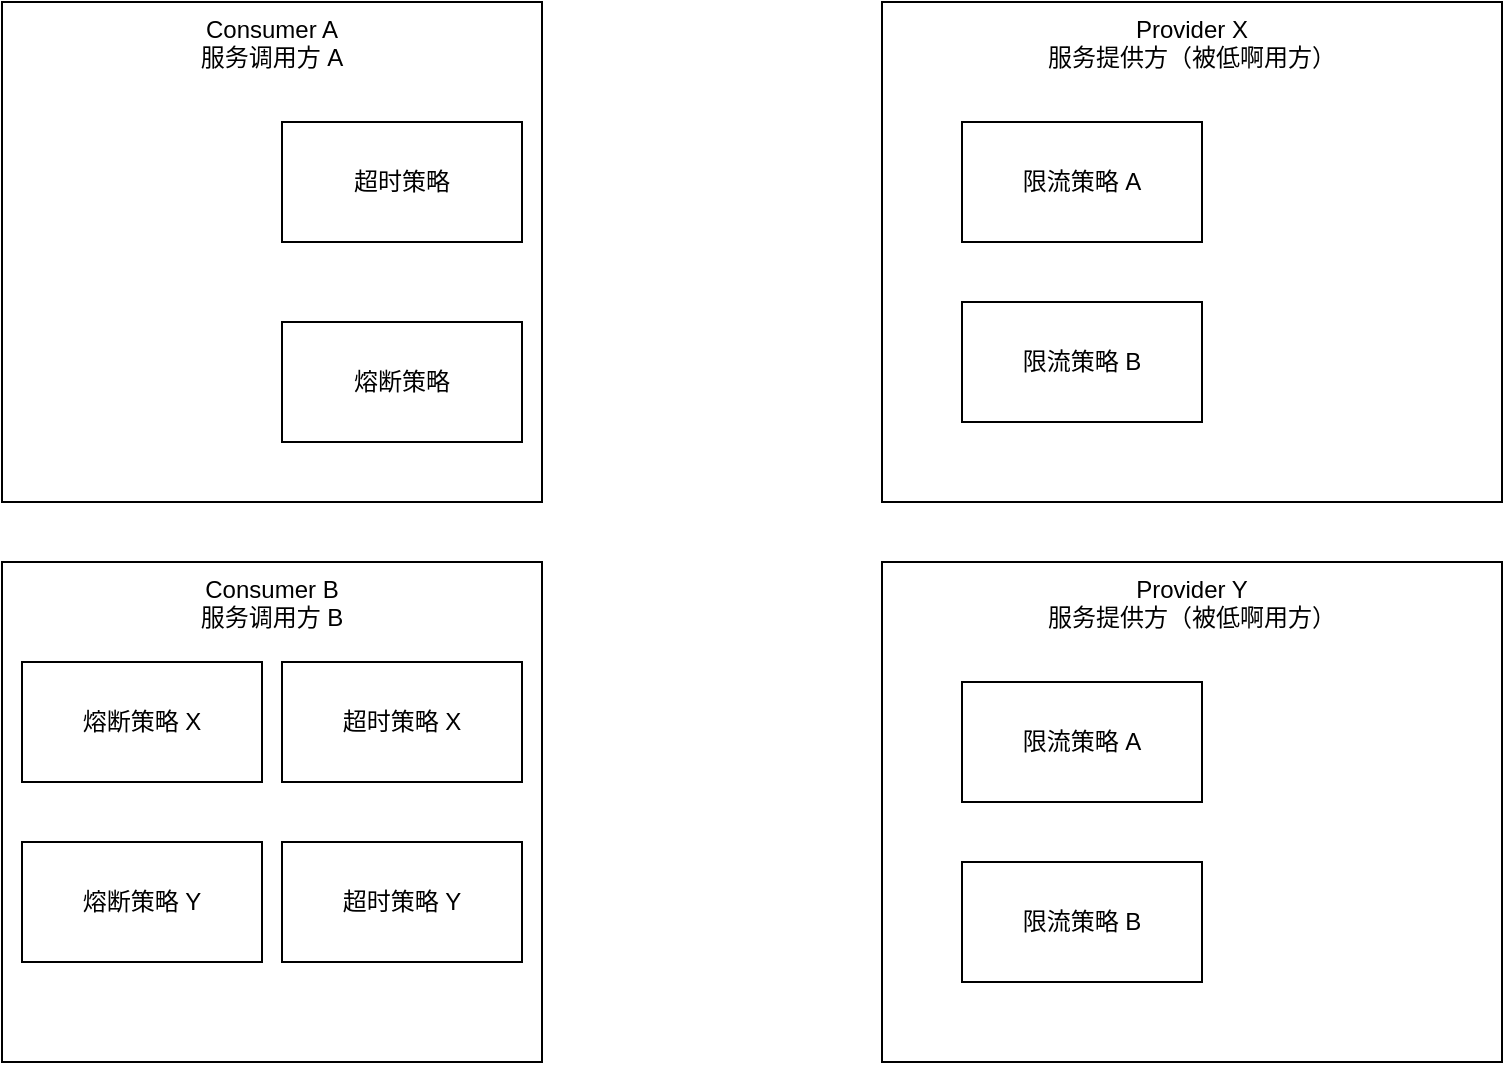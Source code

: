 <mxfile version="17.5.0" type="github">
  <diagram id="Mbw-RBWYWKXDhVc4j8uw" name="第 1 页">
    <mxGraphModel dx="1240" dy="690" grid="1" gridSize="10" guides="1" tooltips="1" connect="1" arrows="1" fold="1" page="1" pageScale="1" pageWidth="827" pageHeight="1169" math="0" shadow="0">
      <root>
        <mxCell id="0" />
        <mxCell id="1" parent="0" />
        <mxCell id="Ly39tRD4MLQu7KWA-Jah-1" value="Consumer A&lt;br&gt;服务调用方 A" style="rounded=0;whiteSpace=wrap;html=1;verticalAlign=top;" vertex="1" parent="1">
          <mxGeometry x="40" y="360" width="270" height="250" as="geometry" />
        </mxCell>
        <mxCell id="Ly39tRD4MLQu7KWA-Jah-2" value="Provider X&lt;br&gt;服务提供方（被低啊用方）" style="rounded=0;whiteSpace=wrap;html=1;verticalAlign=top;" vertex="1" parent="1">
          <mxGeometry x="480" y="360" width="310" height="250" as="geometry" />
        </mxCell>
        <mxCell id="Ly39tRD4MLQu7KWA-Jah-3" value="超时策略" style="rounded=0;whiteSpace=wrap;html=1;" vertex="1" parent="1">
          <mxGeometry x="180" y="420" width="120" height="60" as="geometry" />
        </mxCell>
        <mxCell id="Ly39tRD4MLQu7KWA-Jah-4" value="熔断策略" style="rounded=0;whiteSpace=wrap;html=1;" vertex="1" parent="1">
          <mxGeometry x="180" y="520" width="120" height="60" as="geometry" />
        </mxCell>
        <mxCell id="Ly39tRD4MLQu7KWA-Jah-5" value="限流策略 A" style="rounded=0;whiteSpace=wrap;html=1;" vertex="1" parent="1">
          <mxGeometry x="520" y="420" width="120" height="60" as="geometry" />
        </mxCell>
        <mxCell id="Ly39tRD4MLQu7KWA-Jah-6" value="限流策略 B" style="rounded=0;whiteSpace=wrap;html=1;" vertex="1" parent="1">
          <mxGeometry x="520" y="510" width="120" height="60" as="geometry" />
        </mxCell>
        <mxCell id="Ly39tRD4MLQu7KWA-Jah-8" value="Consumer B&lt;br&gt;服务调用方 B" style="rounded=0;whiteSpace=wrap;html=1;verticalAlign=top;" vertex="1" parent="1">
          <mxGeometry x="40" y="640" width="270" height="250" as="geometry" />
        </mxCell>
        <mxCell id="Ly39tRD4MLQu7KWA-Jah-9" value="超时策略 X" style="rounded=0;whiteSpace=wrap;html=1;" vertex="1" parent="1">
          <mxGeometry x="180" y="690" width="120" height="60" as="geometry" />
        </mxCell>
        <mxCell id="Ly39tRD4MLQu7KWA-Jah-10" value="熔断策略 X" style="rounded=0;whiteSpace=wrap;html=1;" vertex="1" parent="1">
          <mxGeometry x="50" y="690" width="120" height="60" as="geometry" />
        </mxCell>
        <mxCell id="Ly39tRD4MLQu7KWA-Jah-11" value="Provider Y&lt;br&gt;服务提供方（被低啊用方）" style="rounded=0;whiteSpace=wrap;html=1;verticalAlign=top;" vertex="1" parent="1">
          <mxGeometry x="480" y="640" width="310" height="250" as="geometry" />
        </mxCell>
        <mxCell id="Ly39tRD4MLQu7KWA-Jah-12" value="限流策略 A" style="rounded=0;whiteSpace=wrap;html=1;" vertex="1" parent="1">
          <mxGeometry x="520" y="700" width="120" height="60" as="geometry" />
        </mxCell>
        <mxCell id="Ly39tRD4MLQu7KWA-Jah-13" value="限流策略 B" style="rounded=0;whiteSpace=wrap;html=1;" vertex="1" parent="1">
          <mxGeometry x="520" y="790" width="120" height="60" as="geometry" />
        </mxCell>
        <mxCell id="Ly39tRD4MLQu7KWA-Jah-14" value="超时策略 Y" style="rounded=0;whiteSpace=wrap;html=1;" vertex="1" parent="1">
          <mxGeometry x="180" y="780" width="120" height="60" as="geometry" />
        </mxCell>
        <mxCell id="Ly39tRD4MLQu7KWA-Jah-15" value="熔断策略 Y" style="rounded=0;whiteSpace=wrap;html=1;" vertex="1" parent="1">
          <mxGeometry x="50" y="780" width="120" height="60" as="geometry" />
        </mxCell>
      </root>
    </mxGraphModel>
  </diagram>
</mxfile>
